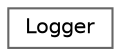 digraph "Graphical Class Hierarchy"
{
 // LATEX_PDF_SIZE
  bgcolor="transparent";
  edge [fontname=Helvetica,fontsize=10,labelfontname=Helvetica,labelfontsize=10];
  node [fontname=Helvetica,fontsize=10,shape=box,height=0.2,width=0.4];
  rankdir="LR";
  Node0 [id="Node000000",label="Logger",height=0.2,width=0.4,color="grey40", fillcolor="white", style="filled",URL="$d3/d42/class_logger.html",tooltip=" "];
}
